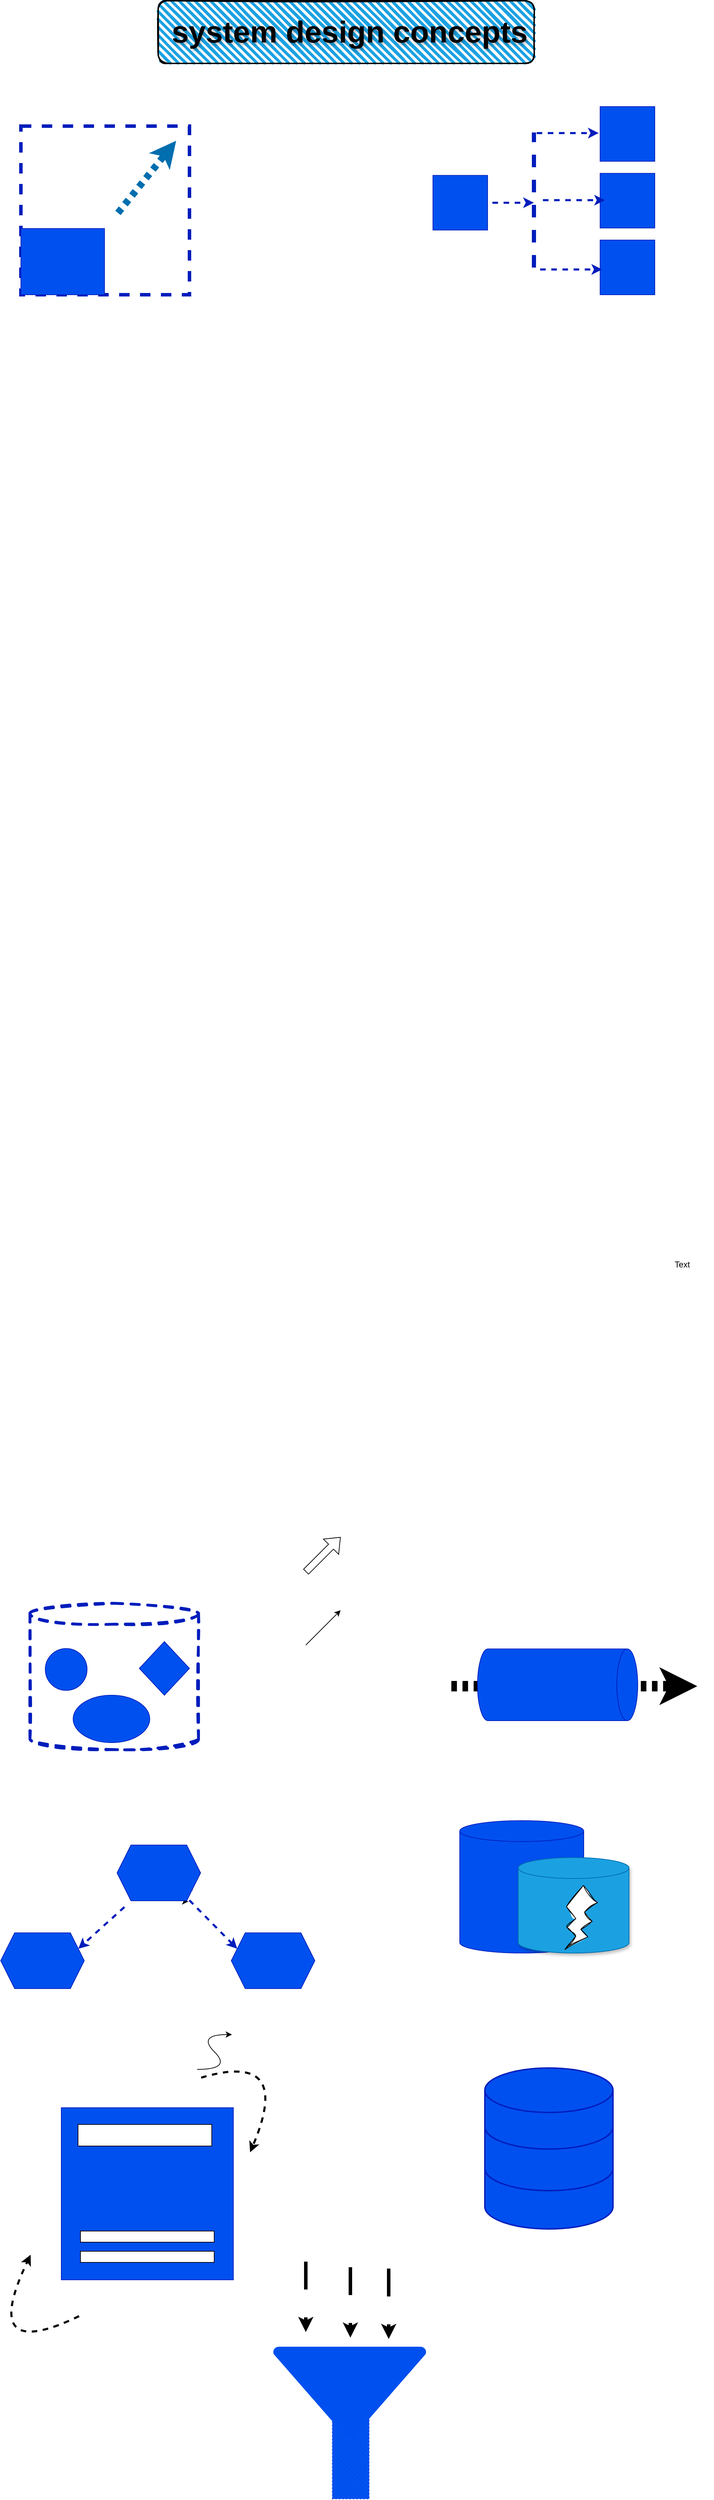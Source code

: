 <mxfile version="26.1.0">
  <diagram name="Page-1" id="VpC_YSvvtx5a1Z0wZz3D">
    <mxGraphModel dx="2280" dy="3107" grid="1" gridSize="90" guides="1" tooltips="1" connect="1" arrows="1" fold="1" page="1" pageScale="1" pageWidth="1080" pageHeight="1850" background="light-dark(#FFFFFF,#FFFFFF)" math="0" shadow="0">
      <root>
        <mxCell id="0" />
        <mxCell id="1" parent="0" />
        <mxCell id="t1aXu61zTSrGOqnsxCXl-5" value="" style="shape=flexArrow;endArrow=classic;html=1;rounded=0;" edge="1" parent="1">
          <mxGeometry width="50" height="50" relative="1" as="geometry">
            <mxPoint x="482" y="455" as="sourcePoint" />
            <mxPoint x="532" y="405" as="targetPoint" />
          </mxGeometry>
        </mxCell>
        <mxCell id="t1aXu61zTSrGOqnsxCXl-17" value="Text" style="text;html=1;align=center;verticalAlign=middle;resizable=0;points=[];autosize=1;strokeColor=none;fillColor=none;" vertex="1" parent="1">
          <mxGeometry x="976" y="-32" width="91" height="91" as="geometry" />
        </mxCell>
        <mxCell id="t1aXu61zTSrGOqnsxCXl-30" value="" style="shape=cylinder3;whiteSpace=wrap;html=1;boundedLbl=1;backgroundOutline=1;size=15;fillColor=none;fontColor=#ffffff;strokeColor=#001DBC;strokeWidth=4;sketch=1;curveFitting=1;jiggle=2;shadow=0;dashed=1;treeMoving=0;" vertex="1" parent="1">
          <mxGeometry x="86" y="500" width="242" height="210" as="geometry" />
        </mxCell>
        <mxCell id="t1aXu61zTSrGOqnsxCXl-31" value="" style="ellipse;whiteSpace=wrap;html=1;aspect=fixed;fillColor=#0050ef;fontColor=#ffffff;strokeColor=#001DBC;" vertex="1" parent="1">
          <mxGeometry x="108" y="565" width="60" height="60" as="geometry" />
        </mxCell>
        <mxCell id="t1aXu61zTSrGOqnsxCXl-32" value="" style="rhombus;whiteSpace=wrap;html=1;fillColor=#0050ef;fontColor=#ffffff;strokeColor=#001DBC;" vertex="1" parent="1">
          <mxGeometry x="243" y="555" width="72" height="77" as="geometry" />
        </mxCell>
        <mxCell id="t1aXu61zTSrGOqnsxCXl-33" value="" style="ellipse;whiteSpace=wrap;html=1;fillColor=#0050ef;fontColor=#ffffff;strokeColor=#001DBC;" vertex="1" parent="1">
          <mxGeometry x="148" y="632" width="110" height="68" as="geometry" />
        </mxCell>
        <mxCell id="t1aXu61zTSrGOqnsxCXl-36" value="" style="endArrow=classic;html=1;rounded=0;strokeColor=light-dark(#000000,#000000);flowAnimation=1;strokeWidth=15;" edge="1" parent="1">
          <mxGeometry width="50" height="50" relative="1" as="geometry">
            <mxPoint x="684" y="619" as="sourcePoint" />
            <mxPoint x="1044" y="619" as="targetPoint" />
          </mxGeometry>
        </mxCell>
        <mxCell id="t1aXu61zTSrGOqnsxCXl-34" value="" style="shape=cylinder3;whiteSpace=wrap;html=1;boundedLbl=1;backgroundOutline=1;size=15;rotation=90;fillColor=#0050ef;fontColor=#ffffff;strokeColor=light-dark(#001DBC, #000000);" vertex="1" parent="1">
          <mxGeometry x="792" y="502" width="103" height="230" as="geometry" />
        </mxCell>
        <mxCell id="t1aXu61zTSrGOqnsxCXl-38" value="" style="shape=hexagon;perimeter=hexagonPerimeter2;whiteSpace=wrap;html=1;fixedSize=1;fillColor=#0050ef;fontColor=#ffffff;strokeColor=#001DBC;" vertex="1" parent="1">
          <mxGeometry x="375" y="973" width="120" height="80" as="geometry" />
        </mxCell>
        <mxCell id="t1aXu61zTSrGOqnsxCXl-39" value="" style="shape=hexagon;perimeter=hexagonPerimeter2;whiteSpace=wrap;html=1;fixedSize=1;fillColor=#0050ef;fontColor=#ffffff;strokeColor=#001DBC;" vertex="1" parent="1">
          <mxGeometry x="44" y="973" width="120" height="80" as="geometry" />
        </mxCell>
        <mxCell id="t1aXu61zTSrGOqnsxCXl-40" value="" style="endArrow=classic;html=1;rounded=0;" edge="1" parent="1">
          <mxGeometry width="50" height="50" relative="1" as="geometry">
            <mxPoint x="482" y="560" as="sourcePoint" />
            <mxPoint x="532" y="510" as="targetPoint" />
          </mxGeometry>
        </mxCell>
        <mxCell id="t1aXu61zTSrGOqnsxCXl-41" value="" style="endArrow=classic;html=1;rounded=0;entryX=0;entryY=0.25;entryDx=0;entryDy=0;fillColor=#0050ef;strokeColor=#001DBC;strokeWidth=3;flowAnimation=1;exitX=0.825;exitY=0.929;exitDx=0;exitDy=0;exitPerimeter=0;" edge="1" parent="1" source="t1aXu61zTSrGOqnsxCXl-45" target="t1aXu61zTSrGOqnsxCXl-38">
          <mxGeometry width="50" height="50" relative="1" as="geometry">
            <mxPoint x="318" y="936" as="sourcePoint" />
            <mxPoint x="368" y="869" as="targetPoint" />
          </mxGeometry>
        </mxCell>
        <mxCell id="t1aXu61zTSrGOqnsxCXl-42" value="" style="endArrow=classic;html=1;rounded=0;entryX=1;entryY=0.25;entryDx=0;entryDy=0;fillColor=#0050ef;strokeColor=#001DBC;strokeWidth=3;flowAnimation=1;exitX=0.156;exitY=0.954;exitDx=0;exitDy=0;exitPerimeter=0;" edge="1" parent="1" target="t1aXu61zTSrGOqnsxCXl-39">
          <mxGeometry width="50" height="50" relative="1" as="geometry">
            <mxPoint x="226.72" y="931.32" as="sourcePoint" />
            <mxPoint x="181" y="999" as="targetPoint" />
          </mxGeometry>
        </mxCell>
        <mxCell id="t1aXu61zTSrGOqnsxCXl-44" style="edgeStyle=orthogonalEdgeStyle;rounded=0;orthogonalLoop=1;jettySize=auto;html=1;exitX=1;exitY=0.75;exitDx=0;exitDy=0;entryX=0.878;entryY=0.913;entryDx=0;entryDy=0;entryPerimeter=0;" edge="1" parent="1">
          <mxGeometry relative="1" as="geometry">
            <mxPoint x="319.429" y="912.143" as="sourcePoint" />
            <mxPoint x="313.36" y="928.04" as="targetPoint" />
            <Array as="points">
              <mxPoint x="308" y="912" />
              <mxPoint x="308" y="928" />
            </Array>
          </mxGeometry>
        </mxCell>
        <mxCell id="t1aXu61zTSrGOqnsxCXl-45" value="" style="shape=hexagon;perimeter=hexagonPerimeter2;whiteSpace=wrap;html=1;fixedSize=1;fillColor=#0050ef;fontColor=#ffffff;strokeColor=#001DBC;" vertex="1" parent="1">
          <mxGeometry x="211" y="847" width="120" height="80" as="geometry" />
        </mxCell>
        <mxCell id="t1aXu61zTSrGOqnsxCXl-46" value="" style="shape=cylinder3;whiteSpace=wrap;html=1;boundedLbl=1;backgroundOutline=1;size=15;fillColor=#0050ef;fontColor=#ffffff;strokeColor=light-dark(#001DBC,#191919);" vertex="1" parent="1">
          <mxGeometry x="703" y="812" width="178" height="190" as="geometry" />
        </mxCell>
        <mxCell id="t1aXu61zTSrGOqnsxCXl-47" value="" style="shape=cylinder3;whiteSpace=wrap;html=1;boundedLbl=1;backgroundOutline=1;size=15;fillColor=#1ba1e2;fontColor=#ffffff;strokeColor=#006EAF;shadow=1;" vertex="1" parent="1">
          <mxGeometry x="787" y="865" width="159" height="137" as="geometry" />
        </mxCell>
        <mxCell id="t1aXu61zTSrGOqnsxCXl-48" value="" style="verticalLabelPosition=bottom;verticalAlign=top;html=1;shape=mxgraph.basic.flash;sketch=1;curveFitting=1;jiggle=2;shadow=0;" vertex="1" parent="1">
          <mxGeometry x="854" y="905" width="47" height="92" as="geometry" />
        </mxCell>
        <mxCell id="t1aXu61zTSrGOqnsxCXl-49" value="" style="html=1;verticalLabelPosition=bottom;align=center;labelBackgroundColor=#ffffff;verticalAlign=top;strokeWidth=2;strokeColor=#001DBC;shadow=0;dashed=0;shape=mxgraph.ios7.icons.data;fillColor=#0050ef;fontColor=#ffffff;" vertex="1" parent="1">
          <mxGeometry x="739" y="1167" width="184" height="231" as="geometry" />
        </mxCell>
        <mxCell id="t1aXu61zTSrGOqnsxCXl-50" value="" style="whiteSpace=wrap;html=1;aspect=fixed;fillColor=#0050ef;fontColor=#ffffff;strokeColor=#001DBC;" vertex="1" parent="1">
          <mxGeometry x="131" y="1224" width="247" height="247" as="geometry" />
        </mxCell>
        <mxCell id="t1aXu61zTSrGOqnsxCXl-51" value="" style="rounded=0;whiteSpace=wrap;html=1;fillColor=light-dark(#FFFFFF,#FFFFFF);" vertex="1" parent="1">
          <mxGeometry x="155" y="1248" width="192" height="31" as="geometry" />
        </mxCell>
        <mxCell id="t1aXu61zTSrGOqnsxCXl-52" value="" style="rounded=0;whiteSpace=wrap;html=1;fillColor=light-dark(#FFFFFF,#FFFFFF);" vertex="1" parent="1">
          <mxGeometry x="158.5" y="1401" width="192" height="16" as="geometry" />
        </mxCell>
        <mxCell id="t1aXu61zTSrGOqnsxCXl-53" value="" style="rounded=0;whiteSpace=wrap;html=1;fillColor=light-dark(#FFFFFF,#FFFFFF);" vertex="1" parent="1">
          <mxGeometry x="158.5" y="1430" width="192" height="16" as="geometry" />
        </mxCell>
        <mxCell id="t1aXu61zTSrGOqnsxCXl-56" value="" style="curved=1;endArrow=classic;html=1;rounded=0;" edge="1" parent="1">
          <mxGeometry width="50" height="50" relative="1" as="geometry">
            <mxPoint x="326" y="1169" as="sourcePoint" />
            <mxPoint x="376" y="1119" as="targetPoint" />
            <Array as="points">
              <mxPoint x="376" y="1169" />
              <mxPoint x="326" y="1119" />
            </Array>
          </mxGeometry>
        </mxCell>
        <mxCell id="t1aXu61zTSrGOqnsxCXl-60" value="" style="endArrow=classic;html=1;rounded=0;curved=1;strokeColor=light-dark(#000000,#000000);flowAnimation=1;strokeWidth=3;" edge="1" parent="1">
          <mxGeometry width="50" height="50" relative="1" as="geometry">
            <mxPoint x="325" y="1183" as="sourcePoint" />
            <mxPoint x="402" y="1288" as="targetPoint" />
            <Array as="points">
              <mxPoint x="466" y="1138" />
            </Array>
          </mxGeometry>
        </mxCell>
        <mxCell id="t1aXu61zTSrGOqnsxCXl-63" value="" style="endArrow=classic;html=1;rounded=0;curved=1;strokeWidth=3;flowAnimation=1;strokeColor=light-dark(#000000,#000000);" edge="1" parent="1">
          <mxGeometry width="50" height="50" relative="1" as="geometry">
            <mxPoint x="163" y="1520" as="sourcePoint" />
            <mxPoint x="87" y="1435" as="targetPoint" />
            <Array as="points">
              <mxPoint x="10" y="1596" />
            </Array>
          </mxGeometry>
        </mxCell>
        <mxCell id="t1aXu61zTSrGOqnsxCXl-66" value="" style="group" vertex="1" connectable="0" parent="1">
          <mxGeometry x="435" y="1567" width="220" height="218.5" as="geometry" />
        </mxCell>
        <mxCell id="t1aXu61zTSrGOqnsxCXl-65" value="" style="verticalLabelPosition=bottom;verticalAlign=top;html=1;shape=mxgraph.basic.patternFillRect;fillStyle=diag;step=5;fillStrokeWidth=0.2;fillStrokeColor=#dddddd;rotation=-90;fillColor=#0050ef;fontColor=#ffffff;strokeColor=#001DBC;dashed=1;dashPattern=1 4;" vertex="1" parent="t1aXu61zTSrGOqnsxCXl-66">
          <mxGeometry x="51.5" y="132" width="120" height="53" as="geometry" />
        </mxCell>
        <mxCell id="t1aXu61zTSrGOqnsxCXl-64" value="" style="strokeWidth=2;html=1;shape=mxgraph.flowchart.merge_or_storage;whiteSpace=wrap;fillColor=#0050ef;fontColor=#ffffff;strokeColor=none;" vertex="1" parent="t1aXu61zTSrGOqnsxCXl-66">
          <mxGeometry width="220" height="132" as="geometry" />
        </mxCell>
        <mxCell id="t1aXu61zTSrGOqnsxCXl-68" value="" style="endArrow=classic;html=1;rounded=0;fillColor=default;flowAnimation=1;endFill=1;dashed=1;dashPattern=8 8;strokeWidth=5;strokeColor=light-dark(#000000,#000000);" edge="1" parent="1">
          <mxGeometry width="50" height="50" relative="1" as="geometry">
            <mxPoint x="482" y="1438" as="sourcePoint" />
            <mxPoint x="482" y="1546" as="targetPoint" />
          </mxGeometry>
        </mxCell>
        <mxCell id="t1aXu61zTSrGOqnsxCXl-69" value="" style="endArrow=classic;html=1;rounded=0;fillColor=default;flowAnimation=1;endFill=1;dashed=1;dashPattern=8 8;strokeWidth=5;strokeColor=light-dark(#000000,#000000);" edge="1" parent="1">
          <mxGeometry width="50" height="50" relative="1" as="geometry">
            <mxPoint x="546" y="1446" as="sourcePoint" />
            <mxPoint x="546" y="1554" as="targetPoint" />
          </mxGeometry>
        </mxCell>
        <mxCell id="t1aXu61zTSrGOqnsxCXl-70" value="" style="endArrow=classic;html=1;rounded=0;fillColor=default;flowAnimation=1;endFill=1;dashed=1;dashPattern=8 8;strokeWidth=5;strokeColor=light-dark(#000000,#000000);" edge="1" parent="1">
          <mxGeometry width="50" height="50" relative="1" as="geometry">
            <mxPoint x="601" y="1448" as="sourcePoint" />
            <mxPoint x="601" y="1556" as="targetPoint" />
          </mxGeometry>
        </mxCell>
        <mxCell id="t1aXu61zTSrGOqnsxCXl-71" value="" style="group" vertex="1" connectable="0" parent="1">
          <mxGeometry x="664.5" y="-1648" width="333" height="270" as="geometry" />
        </mxCell>
        <mxCell id="t1aXu61zTSrGOqnsxCXl-25" value="" style="edgeStyle=orthogonalEdgeStyle;rounded=0;orthogonalLoop=1;jettySize=auto;html=1;flowAnimation=1;strokeColor=#001DBC;strokeWidth=3;fillColor=#0050ef;" edge="1" parent="t1aXu61zTSrGOqnsxCXl-71" source="t1aXu61zTSrGOqnsxCXl-11">
          <mxGeometry relative="1" as="geometry">
            <mxPoint x="145" y="137.953" as="targetPoint" />
          </mxGeometry>
        </mxCell>
        <mxCell id="t1aXu61zTSrGOqnsxCXl-11" value="" style="whiteSpace=wrap;html=1;aspect=fixed;fillColor=#0050ef;fontColor=#ffffff;strokeColor=#001DBC;" vertex="1" parent="t1aXu61zTSrGOqnsxCXl-71">
          <mxGeometry y="98.719" width="78.469" height="78.469" as="geometry" />
        </mxCell>
        <mxCell id="t1aXu61zTSrGOqnsxCXl-12" value="" style="whiteSpace=wrap;html=1;aspect=fixed;fillColor=#0050ef;fontColor=#ffffff;strokeColor=#001DBC;" vertex="1" parent="t1aXu61zTSrGOqnsxCXl-71">
          <mxGeometry x="240" width="78.469" height="78.469" as="geometry" />
        </mxCell>
        <mxCell id="t1aXu61zTSrGOqnsxCXl-15" value="" style="whiteSpace=wrap;html=1;aspect=fixed;fillColor=#0050ef;fontColor=#ffffff;strokeColor=#001DBC;" vertex="1" parent="t1aXu61zTSrGOqnsxCXl-71">
          <mxGeometry x="240" y="95.766" width="78.469" height="78.469" as="geometry" />
        </mxCell>
        <mxCell id="t1aXu61zTSrGOqnsxCXl-16" value="" style="whiteSpace=wrap;html=1;aspect=fixed;fillColor=#0050ef;fontColor=#ffffff;strokeColor=#001DBC;" vertex="1" parent="t1aXu61zTSrGOqnsxCXl-71">
          <mxGeometry x="240" y="191.531" width="78.469" height="78.469" as="geometry" />
        </mxCell>
        <mxCell id="t1aXu61zTSrGOqnsxCXl-23" value="" style="endArrow=none;html=1;rounded=0;fillColor=#0050ef;strokeColor=#001DBC;strokeWidth=6;dashed=1;flowAnimation=1;" edge="1" parent="t1aXu61zTSrGOqnsxCXl-71">
          <mxGeometry width="50" height="50" relative="1" as="geometry">
            <mxPoint x="145" y="237.938" as="sourcePoint" />
            <mxPoint x="145" y="37.125" as="targetPoint" />
          </mxGeometry>
        </mxCell>
        <mxCell id="t1aXu61zTSrGOqnsxCXl-27" value="" style="endArrow=classic;html=1;rounded=0;flowAnimation=1;fillColor=#0050ef;strokeColor=#001DBC;strokeWidth=3;" edge="1" parent="t1aXu61zTSrGOqnsxCXl-71">
          <mxGeometry width="50" height="50" relative="1" as="geometry">
            <mxPoint x="142" y="37.969" as="sourcePoint" />
            <mxPoint x="238" y="37.969" as="targetPoint" />
          </mxGeometry>
        </mxCell>
        <mxCell id="t1aXu61zTSrGOqnsxCXl-28" value="" style="endArrow=classic;html=1;rounded=0;flowAnimation=1;fillColor=#0050ef;strokeColor=#001DBC;strokeWidth=3;" edge="1" parent="t1aXu61zTSrGOqnsxCXl-71">
          <mxGeometry width="50" height="50" relative="1" as="geometry">
            <mxPoint x="151" y="134.3" as="sourcePoint" />
            <mxPoint x="247" y="134.3" as="targetPoint" />
          </mxGeometry>
        </mxCell>
        <mxCell id="t1aXu61zTSrGOqnsxCXl-29" value="" style="endArrow=classic;html=1;rounded=0;flowAnimation=1;fillColor=#0050ef;strokeColor=#001DBC;strokeWidth=3;" edge="1" parent="t1aXu61zTSrGOqnsxCXl-71">
          <mxGeometry width="50" height="50" relative="1" as="geometry">
            <mxPoint x="147" y="233.719" as="sourcePoint" />
            <mxPoint x="243" y="233.719" as="targetPoint" />
          </mxGeometry>
        </mxCell>
        <mxCell id="t1aXu61zTSrGOqnsxCXl-72" value="" style="group" vertex="1" connectable="0" parent="1">
          <mxGeometry x="73" y="-1620" width="242" height="242" as="geometry" />
        </mxCell>
        <mxCell id="t1aXu61zTSrGOqnsxCXl-3" value="" style="whiteSpace=wrap;html=1;aspect=fixed;dashed=1;fillColor=none;strokeColor=#001DBC;shadow=0;glass=0;rounded=0;fontColor=#ffffff;strokeWidth=5;" vertex="1" parent="t1aXu61zTSrGOqnsxCXl-72">
          <mxGeometry width="242" height="242" as="geometry" />
        </mxCell>
        <mxCell id="t1aXu61zTSrGOqnsxCXl-4" value="" style="rounded=0;whiteSpace=wrap;html=1;fillColor=#0050ef;fontColor=#ffffff;strokeColor=#001DBC;" vertex="1" parent="t1aXu61zTSrGOqnsxCXl-72">
          <mxGeometry y="147" width="120" height="95" as="geometry" />
        </mxCell>
        <mxCell id="t1aXu61zTSrGOqnsxCXl-9" value="" style="endArrow=classic;html=1;rounded=0;entryX=0.921;entryY=0.087;entryDx=0;entryDy=0;entryPerimeter=0;fillColor=#1ba1e2;strokeColor=#006EAF;flowAnimation=1;strokeWidth=10;" edge="1" parent="t1aXu61zTSrGOqnsxCXl-72" target="t1aXu61zTSrGOqnsxCXl-3">
          <mxGeometry width="50" height="50" relative="1" as="geometry">
            <mxPoint x="135" y="130" as="sourcePoint" />
            <mxPoint x="185" y="80" as="targetPoint" />
          </mxGeometry>
        </mxCell>
        <mxCell id="t1aXu61zTSrGOqnsxCXl-73" value="" style="rounded=1;whiteSpace=wrap;html=1;strokeWidth=2;fillWeight=4;hachureGap=8;hachureAngle=45;fillColor=#1ba1e2;sketch=1;" vertex="1" parent="1">
          <mxGeometry x="270" y="-1800" width="540" height="90" as="geometry" />
        </mxCell>
        <mxCell id="t1aXu61zTSrGOqnsxCXl-74" value="system design concepts" style="text;strokeColor=none;align=center;fillColor=none;html=1;verticalAlign=middle;whiteSpace=wrap;rounded=1;fontSize=44;fontColor=light-dark(#000000,#FF6666);fontStyle=1;labelBorderColor=none;labelBackgroundColor=none;textShadow=1;fontFamily=Helvetica;glass=0;sketch=1;curveFitting=1;jiggle=2;shadow=0;portConstraintRotation=0;autosize=0;treeMoving=0;" vertex="1" parent="1">
          <mxGeometry x="232" y="-1786" width="626" height="62" as="geometry" />
        </mxCell>
      </root>
    </mxGraphModel>
  </diagram>
</mxfile>
